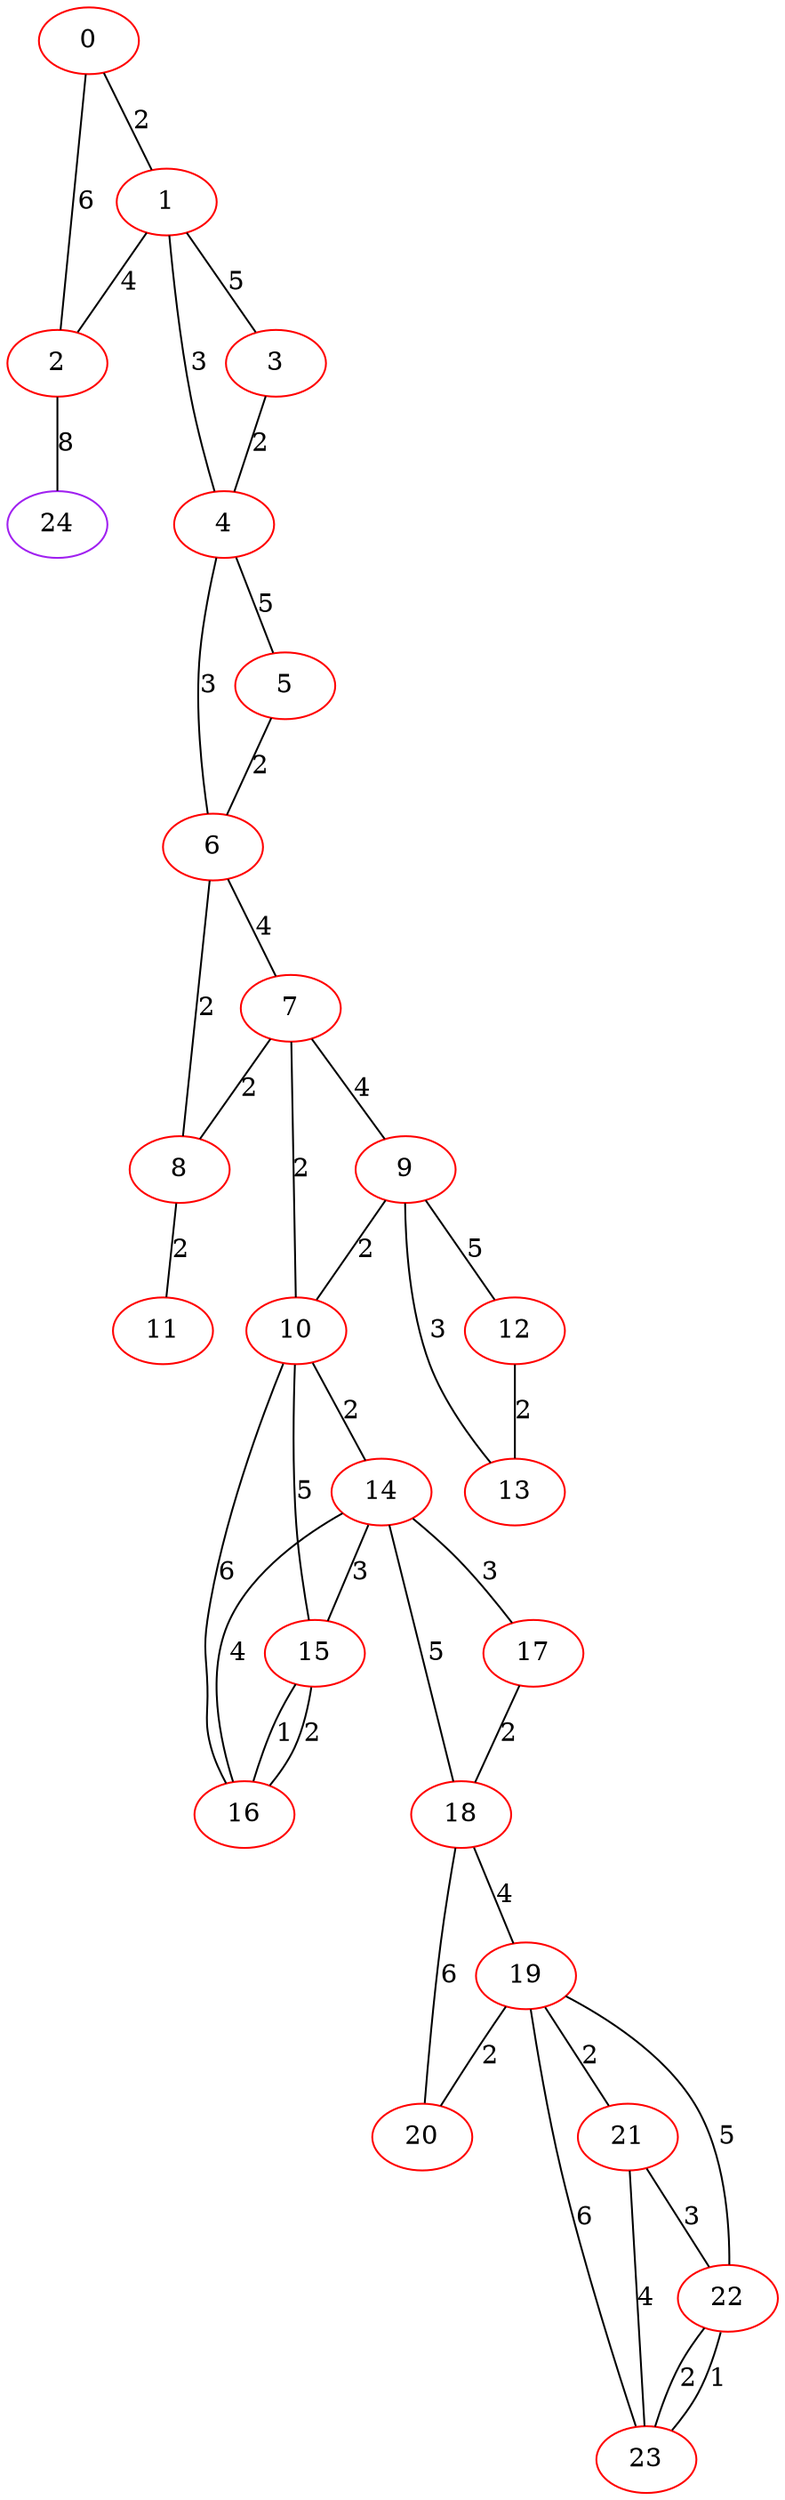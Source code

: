 graph "" {
0 [color=red, weight=1];
1 [color=red, weight=1];
2 [color=red, weight=1];
3 [color=red, weight=1];
4 [color=red, weight=1];
5 [color=red, weight=1];
6 [color=red, weight=1];
7 [color=red, weight=1];
8 [color=red, weight=1];
9 [color=red, weight=1];
10 [color=red, weight=1];
11 [color=red, weight=1];
12 [color=red, weight=1];
13 [color=red, weight=1];
14 [color=red, weight=1];
15 [color=red, weight=1];
16 [color=red, weight=1];
17 [color=red, weight=1];
18 [color=red, weight=1];
19 [color=red, weight=1];
20 [color=red, weight=1];
21 [color=red, weight=1];
22 [color=red, weight=1];
23 [color=red, weight=1];
24 [color=purple, weight=4];
0 -- 1  [key=0, label=2];
0 -- 2  [key=0, label=6];
1 -- 2  [key=0, label=4];
1 -- 3  [key=0, label=5];
1 -- 4  [key=0, label=3];
2 -- 24  [key=0, label=8];
3 -- 4  [key=0, label=2];
4 -- 5  [key=0, label=5];
4 -- 6  [key=0, label=3];
5 -- 6  [key=0, label=2];
6 -- 8  [key=0, label=2];
6 -- 7  [key=0, label=4];
7 -- 8  [key=0, label=2];
7 -- 9  [key=0, label=4];
7 -- 10  [key=0, label=2];
8 -- 11  [key=0, label=2];
9 -- 10  [key=0, label=2];
9 -- 12  [key=0, label=5];
9 -- 13  [key=0, label=3];
10 -- 16  [key=0, label=6];
10 -- 14  [key=0, label=2];
10 -- 15  [key=0, label=5];
12 -- 13  [key=0, label=2];
14 -- 16  [key=0, label=4];
14 -- 17  [key=0, label=3];
14 -- 18  [key=0, label=5];
14 -- 15  [key=0, label=3];
15 -- 16  [key=0, label=1];
15 -- 16  [key=1, label=2];
17 -- 18  [key=0, label=2];
18 -- 19  [key=0, label=4];
18 -- 20  [key=0, label=6];
19 -- 20  [key=0, label=2];
19 -- 21  [key=0, label=2];
19 -- 22  [key=0, label=5];
19 -- 23  [key=0, label=6];
21 -- 22  [key=0, label=3];
21 -- 23  [key=0, label=4];
22 -- 23  [key=0, label=2];
22 -- 23  [key=1, label=1];
}
